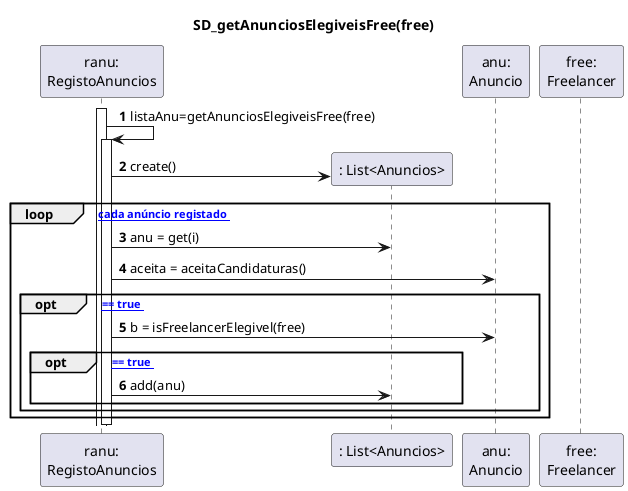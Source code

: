 @startuml
autonumber

title SD_getAnunciosElegiveisFree(free)

participant "ranu:\nRegistoAnuncios" as RANU
participant ": List<Anuncios>" as LA
participant "listaAnu:\n List<Anuncios>" as LA
participant "anu:\nAnuncio" as ANUN
participant "free:\nFreelancer" as FREE

activate RANU
RANU -> RANU : listaAnu=getAnunciosElegiveisFree(free)
activate RANU
RANU -> LA **:create()
loop [ Para cada anúncio registado ]
RANU -> LA : anu = get(i)

RANU -> ANUN: aceita = aceitaCandidaturas()
OPT [ aceita == true ]
RANU -> ANUN: b = isFreelancerElegivel(free)
OPT [ b == true ]
RANU -> LA : add(anu)
end OPT
end OPT
end loop

deactivate RANU
@enduml